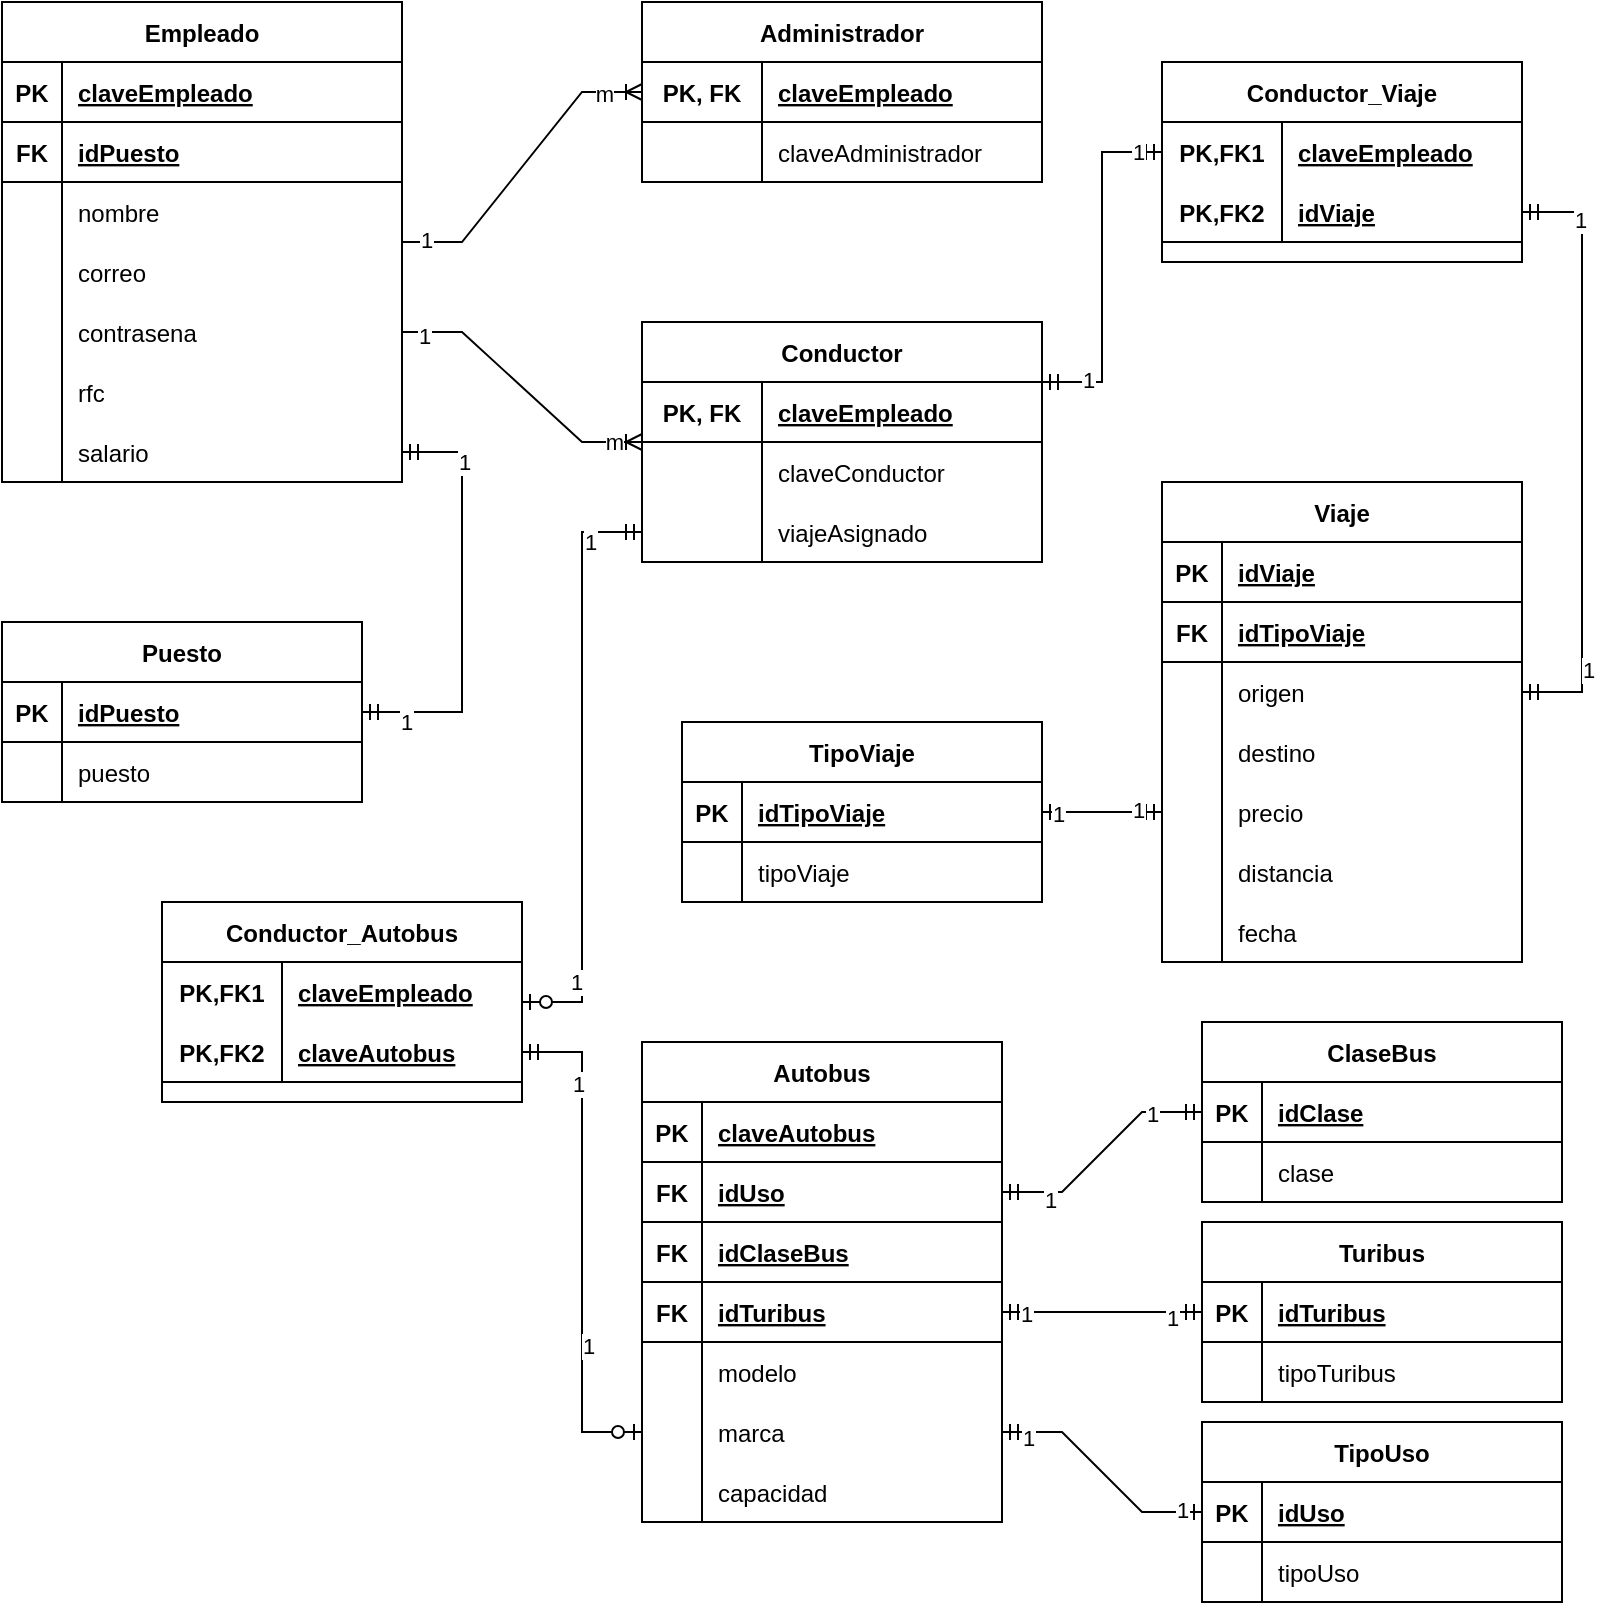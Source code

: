 <mxfile version="20.0.4" type="device"><diagram id="Hcio_1d9Vo3ngIQ4Q7dQ" name="Page-1"><mxGraphModel dx="1350" dy="764" grid="1" gridSize="10" guides="1" tooltips="1" connect="1" arrows="1" fold="1" page="1" pageScale="1" pageWidth="850" pageHeight="1100" math="0" shadow="0"><root><mxCell id="0"/><mxCell id="1" parent="0"/><mxCell id="O0yF0z0oFzF3tYefgMcc-1" value="Empleado" style="shape=table;startSize=30;container=1;collapsible=1;childLayout=tableLayout;fixedRows=1;rowLines=0;fontStyle=1;align=center;resizeLast=1;" parent="1" vertex="1"><mxGeometry x="40" y="40" width="200" height="240" as="geometry"/></mxCell><mxCell id="O0yF0z0oFzF3tYefgMcc-2" value="" style="shape=tableRow;horizontal=0;startSize=0;swimlaneHead=0;swimlaneBody=0;fillColor=none;collapsible=0;dropTarget=0;points=[[0,0.5],[1,0.5]];portConstraint=eastwest;top=0;left=0;right=0;bottom=1;" parent="O0yF0z0oFzF3tYefgMcc-1" vertex="1"><mxGeometry y="30" width="200" height="30" as="geometry"/></mxCell><mxCell id="O0yF0z0oFzF3tYefgMcc-3" value="PK" style="shape=partialRectangle;connectable=0;fillColor=none;top=0;left=0;bottom=0;right=0;fontStyle=1;overflow=hidden;" parent="O0yF0z0oFzF3tYefgMcc-2" vertex="1"><mxGeometry width="30" height="30" as="geometry"><mxRectangle width="30" height="30" as="alternateBounds"/></mxGeometry></mxCell><mxCell id="O0yF0z0oFzF3tYefgMcc-4" value="claveEmpleado" style="shape=partialRectangle;connectable=0;fillColor=none;top=0;left=0;bottom=0;right=0;align=left;spacingLeft=6;fontStyle=5;overflow=hidden;" parent="O0yF0z0oFzF3tYefgMcc-2" vertex="1"><mxGeometry x="30" width="170" height="30" as="geometry"><mxRectangle width="170" height="30" as="alternateBounds"/></mxGeometry></mxCell><mxCell id="O0yF0z0oFzF3tYefgMcc-137" value="" style="shape=tableRow;horizontal=0;startSize=0;swimlaneHead=0;swimlaneBody=0;fillColor=none;collapsible=0;dropTarget=0;points=[[0,0.5],[1,0.5]];portConstraint=eastwest;top=0;left=0;right=0;bottom=1;" parent="O0yF0z0oFzF3tYefgMcc-1" vertex="1"><mxGeometry y="60" width="200" height="30" as="geometry"/></mxCell><mxCell id="O0yF0z0oFzF3tYefgMcc-138" value="FK" style="shape=partialRectangle;connectable=0;fillColor=none;top=0;left=0;bottom=0;right=0;fontStyle=1;overflow=hidden;" parent="O0yF0z0oFzF3tYefgMcc-137" vertex="1"><mxGeometry width="30" height="30" as="geometry"><mxRectangle width="30" height="30" as="alternateBounds"/></mxGeometry></mxCell><mxCell id="O0yF0z0oFzF3tYefgMcc-139" value="idPuesto" style="shape=partialRectangle;connectable=0;fillColor=none;top=0;left=0;bottom=0;right=0;align=left;spacingLeft=6;fontStyle=5;overflow=hidden;" parent="O0yF0z0oFzF3tYefgMcc-137" vertex="1"><mxGeometry x="30" width="170" height="30" as="geometry"><mxRectangle width="170" height="30" as="alternateBounds"/></mxGeometry></mxCell><mxCell id="O0yF0z0oFzF3tYefgMcc-5" value="" style="shape=tableRow;horizontal=0;startSize=0;swimlaneHead=0;swimlaneBody=0;fillColor=none;collapsible=0;dropTarget=0;points=[[0,0.5],[1,0.5]];portConstraint=eastwest;top=0;left=0;right=0;bottom=0;" parent="O0yF0z0oFzF3tYefgMcc-1" vertex="1"><mxGeometry y="90" width="200" height="30" as="geometry"/></mxCell><mxCell id="O0yF0z0oFzF3tYefgMcc-6" value="" style="shape=partialRectangle;connectable=0;fillColor=none;top=0;left=0;bottom=0;right=0;editable=1;overflow=hidden;" parent="O0yF0z0oFzF3tYefgMcc-5" vertex="1"><mxGeometry width="30" height="30" as="geometry"><mxRectangle width="30" height="30" as="alternateBounds"/></mxGeometry></mxCell><mxCell id="O0yF0z0oFzF3tYefgMcc-7" value="nombre" style="shape=partialRectangle;connectable=0;fillColor=none;top=0;left=0;bottom=0;right=0;align=left;spacingLeft=6;overflow=hidden;" parent="O0yF0z0oFzF3tYefgMcc-5" vertex="1"><mxGeometry x="30" width="170" height="30" as="geometry"><mxRectangle width="170" height="30" as="alternateBounds"/></mxGeometry></mxCell><mxCell id="O0yF0z0oFzF3tYefgMcc-8" value="" style="shape=tableRow;horizontal=0;startSize=0;swimlaneHead=0;swimlaneBody=0;fillColor=none;collapsible=0;dropTarget=0;points=[[0,0.5],[1,0.5]];portConstraint=eastwest;top=0;left=0;right=0;bottom=0;" parent="O0yF0z0oFzF3tYefgMcc-1" vertex="1"><mxGeometry y="120" width="200" height="30" as="geometry"/></mxCell><mxCell id="O0yF0z0oFzF3tYefgMcc-9" value="" style="shape=partialRectangle;connectable=0;fillColor=none;top=0;left=0;bottom=0;right=0;editable=1;overflow=hidden;" parent="O0yF0z0oFzF3tYefgMcc-8" vertex="1"><mxGeometry width="30" height="30" as="geometry"><mxRectangle width="30" height="30" as="alternateBounds"/></mxGeometry></mxCell><mxCell id="O0yF0z0oFzF3tYefgMcc-10" value="correo" style="shape=partialRectangle;connectable=0;fillColor=none;top=0;left=0;bottom=0;right=0;align=left;spacingLeft=6;overflow=hidden;" parent="O0yF0z0oFzF3tYefgMcc-8" vertex="1"><mxGeometry x="30" width="170" height="30" as="geometry"><mxRectangle width="170" height="30" as="alternateBounds"/></mxGeometry></mxCell><mxCell id="O0yF0z0oFzF3tYefgMcc-11" value="" style="shape=tableRow;horizontal=0;startSize=0;swimlaneHead=0;swimlaneBody=0;fillColor=none;collapsible=0;dropTarget=0;points=[[0,0.5],[1,0.5]];portConstraint=eastwest;top=0;left=0;right=0;bottom=0;" parent="O0yF0z0oFzF3tYefgMcc-1" vertex="1"><mxGeometry y="150" width="200" height="30" as="geometry"/></mxCell><mxCell id="O0yF0z0oFzF3tYefgMcc-12" value="" style="shape=partialRectangle;connectable=0;fillColor=none;top=0;left=0;bottom=0;right=0;editable=1;overflow=hidden;" parent="O0yF0z0oFzF3tYefgMcc-11" vertex="1"><mxGeometry width="30" height="30" as="geometry"><mxRectangle width="30" height="30" as="alternateBounds"/></mxGeometry></mxCell><mxCell id="O0yF0z0oFzF3tYefgMcc-13" value="contrasena" style="shape=partialRectangle;connectable=0;fillColor=none;top=0;left=0;bottom=0;right=0;align=left;spacingLeft=6;overflow=hidden;" parent="O0yF0z0oFzF3tYefgMcc-11" vertex="1"><mxGeometry x="30" width="170" height="30" as="geometry"><mxRectangle width="170" height="30" as="alternateBounds"/></mxGeometry></mxCell><mxCell id="O0yF0z0oFzF3tYefgMcc-14" value="" style="shape=tableRow;horizontal=0;startSize=0;swimlaneHead=0;swimlaneBody=0;fillColor=none;collapsible=0;dropTarget=0;points=[[0,0.5],[1,0.5]];portConstraint=eastwest;top=0;left=0;right=0;bottom=0;" parent="O0yF0z0oFzF3tYefgMcc-1" vertex="1"><mxGeometry y="180" width="200" height="30" as="geometry"/></mxCell><mxCell id="O0yF0z0oFzF3tYefgMcc-15" value="" style="shape=partialRectangle;connectable=0;fillColor=none;top=0;left=0;bottom=0;right=0;editable=1;overflow=hidden;" parent="O0yF0z0oFzF3tYefgMcc-14" vertex="1"><mxGeometry width="30" height="30" as="geometry"><mxRectangle width="30" height="30" as="alternateBounds"/></mxGeometry></mxCell><mxCell id="O0yF0z0oFzF3tYefgMcc-16" value="rfc" style="shape=partialRectangle;connectable=0;fillColor=none;top=0;left=0;bottom=0;right=0;align=left;spacingLeft=6;overflow=hidden;" parent="O0yF0z0oFzF3tYefgMcc-14" vertex="1"><mxGeometry x="30" width="170" height="30" as="geometry"><mxRectangle width="170" height="30" as="alternateBounds"/></mxGeometry></mxCell><mxCell id="O0yF0z0oFzF3tYefgMcc-17" value="" style="shape=tableRow;horizontal=0;startSize=0;swimlaneHead=0;swimlaneBody=0;fillColor=none;collapsible=0;dropTarget=0;points=[[0,0.5],[1,0.5]];portConstraint=eastwest;top=0;left=0;right=0;bottom=0;" parent="O0yF0z0oFzF3tYefgMcc-1" vertex="1"><mxGeometry y="210" width="200" height="30" as="geometry"/></mxCell><mxCell id="O0yF0z0oFzF3tYefgMcc-18" value="" style="shape=partialRectangle;connectable=0;fillColor=none;top=0;left=0;bottom=0;right=0;editable=1;overflow=hidden;" parent="O0yF0z0oFzF3tYefgMcc-17" vertex="1"><mxGeometry width="30" height="30" as="geometry"><mxRectangle width="30" height="30" as="alternateBounds"/></mxGeometry></mxCell><mxCell id="O0yF0z0oFzF3tYefgMcc-19" value="salario" style="shape=partialRectangle;connectable=0;fillColor=none;top=0;left=0;bottom=0;right=0;align=left;spacingLeft=6;overflow=hidden;" parent="O0yF0z0oFzF3tYefgMcc-17" vertex="1"><mxGeometry x="30" width="170" height="30" as="geometry"><mxRectangle width="170" height="30" as="alternateBounds"/></mxGeometry></mxCell><mxCell id="O0yF0z0oFzF3tYefgMcc-23" value="Conductor" style="shape=table;startSize=30;container=1;collapsible=1;childLayout=tableLayout;fixedRows=1;rowLines=0;fontStyle=1;align=center;resizeLast=1;" parent="1" vertex="1"><mxGeometry x="360" y="200" width="200" height="120" as="geometry"/></mxCell><mxCell id="O0yF0z0oFzF3tYefgMcc-67" value="" style="shape=tableRow;horizontal=0;startSize=0;swimlaneHead=0;swimlaneBody=0;fillColor=none;collapsible=0;dropTarget=0;points=[[0,0.5],[1,0.5]];portConstraint=eastwest;top=0;left=0;right=0;bottom=1;" parent="O0yF0z0oFzF3tYefgMcc-23" vertex="1"><mxGeometry y="30" width="200" height="30" as="geometry"/></mxCell><mxCell id="O0yF0z0oFzF3tYefgMcc-68" value="PK, FK" style="shape=partialRectangle;connectable=0;fillColor=none;top=0;left=0;bottom=0;right=0;fontStyle=1;overflow=hidden;" parent="O0yF0z0oFzF3tYefgMcc-67" vertex="1"><mxGeometry width="60" height="30" as="geometry"><mxRectangle width="60" height="30" as="alternateBounds"/></mxGeometry></mxCell><mxCell id="O0yF0z0oFzF3tYefgMcc-69" value="claveEmpleado" style="shape=partialRectangle;connectable=0;fillColor=none;top=0;left=0;bottom=0;right=0;align=left;spacingLeft=6;fontStyle=5;overflow=hidden;" parent="O0yF0z0oFzF3tYefgMcc-67" vertex="1"><mxGeometry x="60" width="140" height="30" as="geometry"><mxRectangle width="140" height="30" as="alternateBounds"/></mxGeometry></mxCell><mxCell id="O0yF0z0oFzF3tYefgMcc-42" value="" style="shape=tableRow;horizontal=0;startSize=0;swimlaneHead=0;swimlaneBody=0;fillColor=none;collapsible=0;dropTarget=0;points=[[0,0.5],[1,0.5]];portConstraint=eastwest;top=0;left=0;right=0;bottom=0;" parent="O0yF0z0oFzF3tYefgMcc-23" vertex="1"><mxGeometry y="60" width="200" height="30" as="geometry"/></mxCell><mxCell id="O0yF0z0oFzF3tYefgMcc-43" value="" style="shape=partialRectangle;connectable=0;fillColor=none;top=0;left=0;bottom=0;right=0;editable=1;overflow=hidden;" parent="O0yF0z0oFzF3tYefgMcc-42" vertex="1"><mxGeometry width="60" height="30" as="geometry"><mxRectangle width="60" height="30" as="alternateBounds"/></mxGeometry></mxCell><mxCell id="O0yF0z0oFzF3tYefgMcc-44" value="claveConductor" style="shape=partialRectangle;connectable=0;fillColor=none;top=0;left=0;bottom=0;right=0;align=left;spacingLeft=6;overflow=hidden;" parent="O0yF0z0oFzF3tYefgMcc-42" vertex="1"><mxGeometry x="60" width="140" height="30" as="geometry"><mxRectangle width="140" height="30" as="alternateBounds"/></mxGeometry></mxCell><mxCell id="O0yF0z0oFzF3tYefgMcc-39" value="" style="shape=tableRow;horizontal=0;startSize=0;swimlaneHead=0;swimlaneBody=0;fillColor=none;collapsible=0;dropTarget=0;points=[[0,0.5],[1,0.5]];portConstraint=eastwest;top=0;left=0;right=0;bottom=0;" parent="O0yF0z0oFzF3tYefgMcc-23" vertex="1"><mxGeometry y="90" width="200" height="30" as="geometry"/></mxCell><mxCell id="O0yF0z0oFzF3tYefgMcc-40" value="" style="shape=partialRectangle;connectable=0;fillColor=none;top=0;left=0;bottom=0;right=0;editable=1;overflow=hidden;" parent="O0yF0z0oFzF3tYefgMcc-39" vertex="1"><mxGeometry width="60" height="30" as="geometry"><mxRectangle width="60" height="30" as="alternateBounds"/></mxGeometry></mxCell><mxCell id="O0yF0z0oFzF3tYefgMcc-41" value="viajeAsignado" style="shape=partialRectangle;connectable=0;fillColor=none;top=0;left=0;bottom=0;right=0;align=left;spacingLeft=6;overflow=hidden;" parent="O0yF0z0oFzF3tYefgMcc-39" vertex="1"><mxGeometry x="60" width="140" height="30" as="geometry"><mxRectangle width="140" height="30" as="alternateBounds"/></mxGeometry></mxCell><mxCell id="O0yF0z0oFzF3tYefgMcc-45" value="Autobus" style="shape=table;startSize=30;container=1;collapsible=1;childLayout=tableLayout;fixedRows=1;rowLines=0;fontStyle=1;align=center;resizeLast=1;" parent="1" vertex="1"><mxGeometry x="360" y="560" width="180" height="240" as="geometry"/></mxCell><mxCell id="O0yF0z0oFzF3tYefgMcc-46" value="" style="shape=tableRow;horizontal=0;startSize=0;swimlaneHead=0;swimlaneBody=0;fillColor=none;collapsible=0;dropTarget=0;points=[[0,0.5],[1,0.5]];portConstraint=eastwest;top=0;left=0;right=0;bottom=1;" parent="O0yF0z0oFzF3tYefgMcc-45" vertex="1"><mxGeometry y="30" width="180" height="30" as="geometry"/></mxCell><mxCell id="O0yF0z0oFzF3tYefgMcc-47" value="PK" style="shape=partialRectangle;connectable=0;fillColor=none;top=0;left=0;bottom=0;right=0;fontStyle=1;overflow=hidden;" parent="O0yF0z0oFzF3tYefgMcc-46" vertex="1"><mxGeometry width="30" height="30" as="geometry"><mxRectangle width="30" height="30" as="alternateBounds"/></mxGeometry></mxCell><mxCell id="O0yF0z0oFzF3tYefgMcc-48" value="claveAutobus" style="shape=partialRectangle;connectable=0;fillColor=none;top=0;left=0;bottom=0;right=0;align=left;spacingLeft=6;fontStyle=5;overflow=hidden;" parent="O0yF0z0oFzF3tYefgMcc-46" vertex="1"><mxGeometry x="30" width="150" height="30" as="geometry"><mxRectangle width="150" height="30" as="alternateBounds"/></mxGeometry></mxCell><mxCell id="O0yF0z0oFzF3tYefgMcc-197" value="" style="shape=tableRow;horizontal=0;startSize=0;swimlaneHead=0;swimlaneBody=0;fillColor=none;collapsible=0;dropTarget=0;points=[[0,0.5],[1,0.5]];portConstraint=eastwest;top=0;left=0;right=0;bottom=1;" parent="O0yF0z0oFzF3tYefgMcc-45" vertex="1"><mxGeometry y="60" width="180" height="30" as="geometry"/></mxCell><mxCell id="O0yF0z0oFzF3tYefgMcc-198" value="FK" style="shape=partialRectangle;connectable=0;fillColor=none;top=0;left=0;bottom=0;right=0;fontStyle=1;overflow=hidden;" parent="O0yF0z0oFzF3tYefgMcc-197" vertex="1"><mxGeometry width="30" height="30" as="geometry"><mxRectangle width="30" height="30" as="alternateBounds"/></mxGeometry></mxCell><mxCell id="O0yF0z0oFzF3tYefgMcc-199" value="idUso" style="shape=partialRectangle;connectable=0;fillColor=none;top=0;left=0;bottom=0;right=0;align=left;spacingLeft=6;fontStyle=5;overflow=hidden;" parent="O0yF0z0oFzF3tYefgMcc-197" vertex="1"><mxGeometry x="30" width="150" height="30" as="geometry"><mxRectangle width="150" height="30" as="alternateBounds"/></mxGeometry></mxCell><mxCell id="O0yF0z0oFzF3tYefgMcc-177" value="" style="shape=tableRow;horizontal=0;startSize=0;swimlaneHead=0;swimlaneBody=0;fillColor=none;collapsible=0;dropTarget=0;points=[[0,0.5],[1,0.5]];portConstraint=eastwest;top=0;left=0;right=0;bottom=1;" parent="O0yF0z0oFzF3tYefgMcc-45" vertex="1"><mxGeometry y="90" width="180" height="30" as="geometry"/></mxCell><mxCell id="O0yF0z0oFzF3tYefgMcc-178" value="FK" style="shape=partialRectangle;connectable=0;fillColor=none;top=0;left=0;bottom=0;right=0;fontStyle=1;overflow=hidden;" parent="O0yF0z0oFzF3tYefgMcc-177" vertex="1"><mxGeometry width="30" height="30" as="geometry"><mxRectangle width="30" height="30" as="alternateBounds"/></mxGeometry></mxCell><mxCell id="O0yF0z0oFzF3tYefgMcc-179" value="idClaseBus" style="shape=partialRectangle;connectable=0;fillColor=none;top=0;left=0;bottom=0;right=0;align=left;spacingLeft=6;fontStyle=5;overflow=hidden;" parent="O0yF0z0oFzF3tYefgMcc-177" vertex="1"><mxGeometry x="30" width="150" height="30" as="geometry"><mxRectangle width="150" height="30" as="alternateBounds"/></mxGeometry></mxCell><mxCell id="O0yF0z0oFzF3tYefgMcc-200" value="" style="shape=tableRow;horizontal=0;startSize=0;swimlaneHead=0;swimlaneBody=0;fillColor=none;collapsible=0;dropTarget=0;points=[[0,0.5],[1,0.5]];portConstraint=eastwest;top=0;left=0;right=0;bottom=1;" parent="O0yF0z0oFzF3tYefgMcc-45" vertex="1"><mxGeometry y="120" width="180" height="30" as="geometry"/></mxCell><mxCell id="O0yF0z0oFzF3tYefgMcc-201" value="FK" style="shape=partialRectangle;connectable=0;fillColor=none;top=0;left=0;bottom=0;right=0;fontStyle=1;overflow=hidden;" parent="O0yF0z0oFzF3tYefgMcc-200" vertex="1"><mxGeometry width="30" height="30" as="geometry"><mxRectangle width="30" height="30" as="alternateBounds"/></mxGeometry></mxCell><mxCell id="O0yF0z0oFzF3tYefgMcc-202" value="idTuribus" style="shape=partialRectangle;connectable=0;fillColor=none;top=0;left=0;bottom=0;right=0;align=left;spacingLeft=6;fontStyle=5;overflow=hidden;" parent="O0yF0z0oFzF3tYefgMcc-200" vertex="1"><mxGeometry x="30" width="150" height="30" as="geometry"><mxRectangle width="150" height="30" as="alternateBounds"/></mxGeometry></mxCell><mxCell id="O0yF0z0oFzF3tYefgMcc-49" value="" style="shape=tableRow;horizontal=0;startSize=0;swimlaneHead=0;swimlaneBody=0;fillColor=none;collapsible=0;dropTarget=0;points=[[0,0.5],[1,0.5]];portConstraint=eastwest;top=0;left=0;right=0;bottom=0;" parent="O0yF0z0oFzF3tYefgMcc-45" vertex="1"><mxGeometry y="150" width="180" height="30" as="geometry"/></mxCell><mxCell id="O0yF0z0oFzF3tYefgMcc-50" value="" style="shape=partialRectangle;connectable=0;fillColor=none;top=0;left=0;bottom=0;right=0;editable=1;overflow=hidden;" parent="O0yF0z0oFzF3tYefgMcc-49" vertex="1"><mxGeometry width="30" height="30" as="geometry"><mxRectangle width="30" height="30" as="alternateBounds"/></mxGeometry></mxCell><mxCell id="O0yF0z0oFzF3tYefgMcc-51" value="modelo" style="shape=partialRectangle;connectable=0;fillColor=none;top=0;left=0;bottom=0;right=0;align=left;spacingLeft=6;overflow=hidden;" parent="O0yF0z0oFzF3tYefgMcc-49" vertex="1"><mxGeometry x="30" width="150" height="30" as="geometry"><mxRectangle width="150" height="30" as="alternateBounds"/></mxGeometry></mxCell><mxCell id="O0yF0z0oFzF3tYefgMcc-52" value="" style="shape=tableRow;horizontal=0;startSize=0;swimlaneHead=0;swimlaneBody=0;fillColor=none;collapsible=0;dropTarget=0;points=[[0,0.5],[1,0.5]];portConstraint=eastwest;top=0;left=0;right=0;bottom=0;" parent="O0yF0z0oFzF3tYefgMcc-45" vertex="1"><mxGeometry y="180" width="180" height="30" as="geometry"/></mxCell><mxCell id="O0yF0z0oFzF3tYefgMcc-53" value="    " style="shape=partialRectangle;connectable=0;fillColor=none;top=0;left=0;bottom=0;right=0;editable=1;overflow=hidden;" parent="O0yF0z0oFzF3tYefgMcc-52" vertex="1"><mxGeometry width="30" height="30" as="geometry"><mxRectangle width="30" height="30" as="alternateBounds"/></mxGeometry></mxCell><mxCell id="O0yF0z0oFzF3tYefgMcc-54" value="marca" style="shape=partialRectangle;connectable=0;fillColor=none;top=0;left=0;bottom=0;right=0;align=left;spacingLeft=6;overflow=hidden;" parent="O0yF0z0oFzF3tYefgMcc-52" vertex="1"><mxGeometry x="30" width="150" height="30" as="geometry"><mxRectangle width="150" height="30" as="alternateBounds"/></mxGeometry></mxCell><mxCell id="O0yF0z0oFzF3tYefgMcc-55" value="" style="shape=tableRow;horizontal=0;startSize=0;swimlaneHead=0;swimlaneBody=0;fillColor=none;collapsible=0;dropTarget=0;points=[[0,0.5],[1,0.5]];portConstraint=eastwest;top=0;left=0;right=0;bottom=0;" parent="O0yF0z0oFzF3tYefgMcc-45" vertex="1"><mxGeometry y="210" width="180" height="30" as="geometry"/></mxCell><mxCell id="O0yF0z0oFzF3tYefgMcc-56" value="" style="shape=partialRectangle;connectable=0;fillColor=none;top=0;left=0;bottom=0;right=0;editable=1;overflow=hidden;" parent="O0yF0z0oFzF3tYefgMcc-55" vertex="1"><mxGeometry width="30" height="30" as="geometry"><mxRectangle width="30" height="30" as="alternateBounds"/></mxGeometry></mxCell><mxCell id="O0yF0z0oFzF3tYefgMcc-57" value="capacidad" style="shape=partialRectangle;connectable=0;fillColor=none;top=0;left=0;bottom=0;right=0;align=left;spacingLeft=6;overflow=hidden;" parent="O0yF0z0oFzF3tYefgMcc-55" vertex="1"><mxGeometry x="30" width="150" height="30" as="geometry"><mxRectangle width="150" height="30" as="alternateBounds"/></mxGeometry></mxCell><mxCell id="O0yF0z0oFzF3tYefgMcc-70" value="Administrador" style="shape=table;startSize=30;container=1;collapsible=1;childLayout=tableLayout;fixedRows=1;rowLines=0;fontStyle=1;align=center;resizeLast=1;" parent="1" vertex="1"><mxGeometry x="360" y="40" width="200" height="90" as="geometry"/></mxCell><mxCell id="O0yF0z0oFzF3tYefgMcc-71" value="" style="shape=tableRow;horizontal=0;startSize=0;swimlaneHead=0;swimlaneBody=0;fillColor=none;collapsible=0;dropTarget=0;points=[[0,0.5],[1,0.5]];portConstraint=eastwest;top=0;left=0;right=0;bottom=1;" parent="O0yF0z0oFzF3tYefgMcc-70" vertex="1"><mxGeometry y="30" width="200" height="30" as="geometry"/></mxCell><mxCell id="O0yF0z0oFzF3tYefgMcc-72" value="PK, FK" style="shape=partialRectangle;connectable=0;fillColor=none;top=0;left=0;bottom=0;right=0;fontStyle=1;overflow=hidden;" parent="O0yF0z0oFzF3tYefgMcc-71" vertex="1"><mxGeometry width="60" height="30" as="geometry"><mxRectangle width="60" height="30" as="alternateBounds"/></mxGeometry></mxCell><mxCell id="O0yF0z0oFzF3tYefgMcc-73" value="claveEmpleado" style="shape=partialRectangle;connectable=0;fillColor=none;top=0;left=0;bottom=0;right=0;align=left;spacingLeft=6;fontStyle=5;overflow=hidden;" parent="O0yF0z0oFzF3tYefgMcc-71" vertex="1"><mxGeometry x="60" width="140" height="30" as="geometry"><mxRectangle width="140" height="30" as="alternateBounds"/></mxGeometry></mxCell><mxCell id="O0yF0z0oFzF3tYefgMcc-74" value="" style="shape=tableRow;horizontal=0;startSize=0;swimlaneHead=0;swimlaneBody=0;fillColor=none;collapsible=0;dropTarget=0;points=[[0,0.5],[1,0.5]];portConstraint=eastwest;top=0;left=0;right=0;bottom=0;" parent="O0yF0z0oFzF3tYefgMcc-70" vertex="1"><mxGeometry y="60" width="200" height="30" as="geometry"/></mxCell><mxCell id="O0yF0z0oFzF3tYefgMcc-75" value="" style="shape=partialRectangle;connectable=0;fillColor=none;top=0;left=0;bottom=0;right=0;editable=1;overflow=hidden;" parent="O0yF0z0oFzF3tYefgMcc-74" vertex="1"><mxGeometry width="60" height="30" as="geometry"><mxRectangle width="60" height="30" as="alternateBounds"/></mxGeometry></mxCell><mxCell id="O0yF0z0oFzF3tYefgMcc-76" value="claveAdministrador" style="shape=partialRectangle;connectable=0;fillColor=none;top=0;left=0;bottom=0;right=0;align=left;spacingLeft=6;overflow=hidden;" parent="O0yF0z0oFzF3tYefgMcc-74" vertex="1"><mxGeometry x="60" width="140" height="30" as="geometry"><mxRectangle width="140" height="30" as="alternateBounds"/></mxGeometry></mxCell><mxCell id="O0yF0z0oFzF3tYefgMcc-83" value="" style="edgeStyle=entityRelationEdgeStyle;fontSize=12;html=1;endArrow=ERoneToMany;rounded=0;" parent="1" source="O0yF0z0oFzF3tYefgMcc-1" target="O0yF0z0oFzF3tYefgMcc-70" edge="1"><mxGeometry width="100" height="100" relative="1" as="geometry"><mxPoint x="370" y="450" as="sourcePoint"/><mxPoint x="470" y="350" as="targetPoint"/></mxGeometry></mxCell><mxCell id="O0yF0z0oFzF3tYefgMcc-86" value="m" style="edgeLabel;html=1;align=center;verticalAlign=middle;resizable=0;points=[];" parent="O0yF0z0oFzF3tYefgMcc-83" vertex="1" connectable="0"><mxGeometry x="0.756" y="-1" relative="1" as="geometry"><mxPoint as="offset"/></mxGeometry></mxCell><mxCell id="O0yF0z0oFzF3tYefgMcc-91" value="1" style="edgeLabel;html=1;align=center;verticalAlign=middle;resizable=0;points=[];" parent="O0yF0z0oFzF3tYefgMcc-83" vertex="1" connectable="0"><mxGeometry x="-0.846" y="1" relative="1" as="geometry"><mxPoint as="offset"/></mxGeometry></mxCell><mxCell id="O0yF0z0oFzF3tYefgMcc-84" value="" style="edgeStyle=entityRelationEdgeStyle;fontSize=12;html=1;endArrow=ERoneToMany;rounded=0;exitX=1;exitY=0.5;exitDx=0;exitDy=0;" parent="1" source="O0yF0z0oFzF3tYefgMcc-11" target="O0yF0z0oFzF3tYefgMcc-23" edge="1"><mxGeometry width="100" height="100" relative="1" as="geometry"><mxPoint x="370" y="450" as="sourcePoint"/><mxPoint x="470" y="350" as="targetPoint"/></mxGeometry></mxCell><mxCell id="O0yF0z0oFzF3tYefgMcc-85" value="&lt;div&gt;1&lt;/div&gt;" style="edgeLabel;html=1;align=center;verticalAlign=middle;resizable=0;points=[];" parent="O0yF0z0oFzF3tYefgMcc-84" vertex="1" connectable="0"><mxGeometry x="-0.842" y="-2" relative="1" as="geometry"><mxPoint as="offset"/></mxGeometry></mxCell><mxCell id="O0yF0z0oFzF3tYefgMcc-87" value="m" style="edgeLabel;html=1;align=center;verticalAlign=middle;resizable=0;points=[];" parent="O0yF0z0oFzF3tYefgMcc-84" vertex="1" connectable="0"><mxGeometry x="0.622" relative="1" as="geometry"><mxPoint x="13" as="offset"/></mxGeometry></mxCell><mxCell id="O0yF0z0oFzF3tYefgMcc-92" value="Viaje" style="shape=table;startSize=30;container=1;collapsible=1;childLayout=tableLayout;fixedRows=1;rowLines=0;fontStyle=1;align=center;resizeLast=1;" parent="1" vertex="1"><mxGeometry x="620" y="280" width="180" height="240" as="geometry"/></mxCell><mxCell id="O0yF0z0oFzF3tYefgMcc-93" value="" style="shape=tableRow;horizontal=0;startSize=0;swimlaneHead=0;swimlaneBody=0;fillColor=none;collapsible=0;dropTarget=0;points=[[0,0.5],[1,0.5]];portConstraint=eastwest;top=0;left=0;right=0;bottom=1;" parent="O0yF0z0oFzF3tYefgMcc-92" vertex="1"><mxGeometry y="30" width="180" height="30" as="geometry"/></mxCell><mxCell id="O0yF0z0oFzF3tYefgMcc-94" value="PK" style="shape=partialRectangle;connectable=0;fillColor=none;top=0;left=0;bottom=0;right=0;fontStyle=1;overflow=hidden;" parent="O0yF0z0oFzF3tYefgMcc-93" vertex="1"><mxGeometry width="30" height="30" as="geometry"><mxRectangle width="30" height="30" as="alternateBounds"/></mxGeometry></mxCell><mxCell id="O0yF0z0oFzF3tYefgMcc-95" value="idViaje" style="shape=partialRectangle;connectable=0;fillColor=none;top=0;left=0;bottom=0;right=0;align=left;spacingLeft=6;fontStyle=5;overflow=hidden;" parent="O0yF0z0oFzF3tYefgMcc-93" vertex="1"><mxGeometry x="30" width="150" height="30" as="geometry"><mxRectangle width="150" height="30" as="alternateBounds"/></mxGeometry></mxCell><mxCell id="HfiO9t2aCSrHUAUL5hqZ-1" value="" style="shape=tableRow;horizontal=0;startSize=0;swimlaneHead=0;swimlaneBody=0;fillColor=none;collapsible=0;dropTarget=0;points=[[0,0.5],[1,0.5]];portConstraint=eastwest;top=0;left=0;right=0;bottom=1;" parent="O0yF0z0oFzF3tYefgMcc-92" vertex="1"><mxGeometry y="60" width="180" height="30" as="geometry"/></mxCell><mxCell id="HfiO9t2aCSrHUAUL5hqZ-2" value="FK" style="shape=partialRectangle;connectable=0;fillColor=none;top=0;left=0;bottom=0;right=0;fontStyle=1;overflow=hidden;" parent="HfiO9t2aCSrHUAUL5hqZ-1" vertex="1"><mxGeometry width="30" height="30" as="geometry"><mxRectangle width="30" height="30" as="alternateBounds"/></mxGeometry></mxCell><mxCell id="HfiO9t2aCSrHUAUL5hqZ-3" value="idTipoViaje" style="shape=partialRectangle;connectable=0;fillColor=none;top=0;left=0;bottom=0;right=0;align=left;spacingLeft=6;fontStyle=5;overflow=hidden;" parent="HfiO9t2aCSrHUAUL5hqZ-1" vertex="1"><mxGeometry x="30" width="150" height="30" as="geometry"><mxRectangle width="150" height="30" as="alternateBounds"/></mxGeometry></mxCell><mxCell id="O0yF0z0oFzF3tYefgMcc-96" value="" style="shape=tableRow;horizontal=0;startSize=0;swimlaneHead=0;swimlaneBody=0;fillColor=none;collapsible=0;dropTarget=0;points=[[0,0.5],[1,0.5]];portConstraint=eastwest;top=0;left=0;right=0;bottom=0;" parent="O0yF0z0oFzF3tYefgMcc-92" vertex="1"><mxGeometry y="90" width="180" height="30" as="geometry"/></mxCell><mxCell id="O0yF0z0oFzF3tYefgMcc-97" value="" style="shape=partialRectangle;connectable=0;fillColor=none;top=0;left=0;bottom=0;right=0;editable=1;overflow=hidden;" parent="O0yF0z0oFzF3tYefgMcc-96" vertex="1"><mxGeometry width="30" height="30" as="geometry"><mxRectangle width="30" height="30" as="alternateBounds"/></mxGeometry></mxCell><mxCell id="O0yF0z0oFzF3tYefgMcc-98" value="origen" style="shape=partialRectangle;connectable=0;fillColor=none;top=0;left=0;bottom=0;right=0;align=left;spacingLeft=6;overflow=hidden;" parent="O0yF0z0oFzF3tYefgMcc-96" vertex="1"><mxGeometry x="30" width="150" height="30" as="geometry"><mxRectangle width="150" height="30" as="alternateBounds"/></mxGeometry></mxCell><mxCell id="O0yF0z0oFzF3tYefgMcc-99" value="" style="shape=tableRow;horizontal=0;startSize=0;swimlaneHead=0;swimlaneBody=0;fillColor=none;collapsible=0;dropTarget=0;points=[[0,0.5],[1,0.5]];portConstraint=eastwest;top=0;left=0;right=0;bottom=0;" parent="O0yF0z0oFzF3tYefgMcc-92" vertex="1"><mxGeometry y="120" width="180" height="30" as="geometry"/></mxCell><mxCell id="O0yF0z0oFzF3tYefgMcc-100" value="" style="shape=partialRectangle;connectable=0;fillColor=none;top=0;left=0;bottom=0;right=0;editable=1;overflow=hidden;" parent="O0yF0z0oFzF3tYefgMcc-99" vertex="1"><mxGeometry width="30" height="30" as="geometry"><mxRectangle width="30" height="30" as="alternateBounds"/></mxGeometry></mxCell><mxCell id="O0yF0z0oFzF3tYefgMcc-101" value="destino" style="shape=partialRectangle;connectable=0;fillColor=none;top=0;left=0;bottom=0;right=0;align=left;spacingLeft=6;overflow=hidden;" parent="O0yF0z0oFzF3tYefgMcc-99" vertex="1"><mxGeometry x="30" width="150" height="30" as="geometry"><mxRectangle width="150" height="30" as="alternateBounds"/></mxGeometry></mxCell><mxCell id="O0yF0z0oFzF3tYefgMcc-102" value="" style="shape=tableRow;horizontal=0;startSize=0;swimlaneHead=0;swimlaneBody=0;fillColor=none;collapsible=0;dropTarget=0;points=[[0,0.5],[1,0.5]];portConstraint=eastwest;top=0;left=0;right=0;bottom=0;" parent="O0yF0z0oFzF3tYefgMcc-92" vertex="1"><mxGeometry y="150" width="180" height="30" as="geometry"/></mxCell><mxCell id="O0yF0z0oFzF3tYefgMcc-103" value="" style="shape=partialRectangle;connectable=0;fillColor=none;top=0;left=0;bottom=0;right=0;editable=1;overflow=hidden;" parent="O0yF0z0oFzF3tYefgMcc-102" vertex="1"><mxGeometry width="30" height="30" as="geometry"><mxRectangle width="30" height="30" as="alternateBounds"/></mxGeometry></mxCell><mxCell id="O0yF0z0oFzF3tYefgMcc-104" value="precio" style="shape=partialRectangle;connectable=0;fillColor=none;top=0;left=0;bottom=0;right=0;align=left;spacingLeft=6;overflow=hidden;" parent="O0yF0z0oFzF3tYefgMcc-102" vertex="1"><mxGeometry x="30" width="150" height="30" as="geometry"><mxRectangle width="150" height="30" as="alternateBounds"/></mxGeometry></mxCell><mxCell id="O0yF0z0oFzF3tYefgMcc-105" value="" style="shape=tableRow;horizontal=0;startSize=0;swimlaneHead=0;swimlaneBody=0;fillColor=none;collapsible=0;dropTarget=0;points=[[0,0.5],[1,0.5]];portConstraint=eastwest;top=0;left=0;right=0;bottom=0;" parent="O0yF0z0oFzF3tYefgMcc-92" vertex="1"><mxGeometry y="180" width="180" height="30" as="geometry"/></mxCell><mxCell id="O0yF0z0oFzF3tYefgMcc-106" value="" style="shape=partialRectangle;connectable=0;fillColor=none;top=0;left=0;bottom=0;right=0;editable=1;overflow=hidden;" parent="O0yF0z0oFzF3tYefgMcc-105" vertex="1"><mxGeometry width="30" height="30" as="geometry"><mxRectangle width="30" height="30" as="alternateBounds"/></mxGeometry></mxCell><mxCell id="O0yF0z0oFzF3tYefgMcc-107" value="distancia" style="shape=partialRectangle;connectable=0;fillColor=none;top=0;left=0;bottom=0;right=0;align=left;spacingLeft=6;overflow=hidden;" parent="O0yF0z0oFzF3tYefgMcc-105" vertex="1"><mxGeometry x="30" width="150" height="30" as="geometry"><mxRectangle width="150" height="30" as="alternateBounds"/></mxGeometry></mxCell><mxCell id="O0yF0z0oFzF3tYefgMcc-108" value="" style="shape=tableRow;horizontal=0;startSize=0;swimlaneHead=0;swimlaneBody=0;fillColor=none;collapsible=0;dropTarget=0;points=[[0,0.5],[1,0.5]];portConstraint=eastwest;top=0;left=0;right=0;bottom=0;" parent="O0yF0z0oFzF3tYefgMcc-92" vertex="1"><mxGeometry y="210" width="180" height="30" as="geometry"/></mxCell><mxCell id="O0yF0z0oFzF3tYefgMcc-109" value="" style="shape=partialRectangle;connectable=0;fillColor=none;top=0;left=0;bottom=0;right=0;editable=1;overflow=hidden;" parent="O0yF0z0oFzF3tYefgMcc-108" vertex="1"><mxGeometry width="30" height="30" as="geometry"><mxRectangle width="30" height="30" as="alternateBounds"/></mxGeometry></mxCell><mxCell id="O0yF0z0oFzF3tYefgMcc-110" value="fecha" style="shape=partialRectangle;connectable=0;fillColor=none;top=0;left=0;bottom=0;right=0;align=left;spacingLeft=6;overflow=hidden;" parent="O0yF0z0oFzF3tYefgMcc-108" vertex="1"><mxGeometry x="30" width="150" height="30" as="geometry"><mxRectangle width="150" height="30" as="alternateBounds"/></mxGeometry></mxCell><mxCell id="O0yF0z0oFzF3tYefgMcc-120" value="Conductor_Autobus" style="shape=table;startSize=30;container=1;collapsible=1;childLayout=tableLayout;fixedRows=1;rowLines=0;fontStyle=1;align=center;resizeLast=1;" parent="1" vertex="1"><mxGeometry x="120" y="490" width="180" height="100" as="geometry"/></mxCell><mxCell id="O0yF0z0oFzF3tYefgMcc-121" value="" style="shape=tableRow;horizontal=0;startSize=0;swimlaneHead=0;swimlaneBody=0;fillColor=none;collapsible=0;dropTarget=0;points=[[0,0.5],[1,0.5]];portConstraint=eastwest;top=0;left=0;right=0;bottom=0;" parent="O0yF0z0oFzF3tYefgMcc-120" vertex="1"><mxGeometry y="30" width="180" height="30" as="geometry"/></mxCell><mxCell id="O0yF0z0oFzF3tYefgMcc-122" value="PK,FK1" style="shape=partialRectangle;connectable=0;fillColor=none;top=0;left=0;bottom=0;right=0;fontStyle=1;overflow=hidden;" parent="O0yF0z0oFzF3tYefgMcc-121" vertex="1"><mxGeometry width="60" height="30" as="geometry"><mxRectangle width="60" height="30" as="alternateBounds"/></mxGeometry></mxCell><mxCell id="O0yF0z0oFzF3tYefgMcc-123" value="claveEmpleado" style="shape=partialRectangle;connectable=0;fillColor=none;top=0;left=0;bottom=0;right=0;align=left;spacingLeft=6;fontStyle=5;overflow=hidden;" parent="O0yF0z0oFzF3tYefgMcc-121" vertex="1"><mxGeometry x="60" width="120" height="30" as="geometry"><mxRectangle width="120" height="30" as="alternateBounds"/></mxGeometry></mxCell><mxCell id="O0yF0z0oFzF3tYefgMcc-124" value="" style="shape=tableRow;horizontal=0;startSize=0;swimlaneHead=0;swimlaneBody=0;fillColor=none;collapsible=0;dropTarget=0;points=[[0,0.5],[1,0.5]];portConstraint=eastwest;top=0;left=0;right=0;bottom=1;" parent="O0yF0z0oFzF3tYefgMcc-120" vertex="1"><mxGeometry y="60" width="180" height="30" as="geometry"/></mxCell><mxCell id="O0yF0z0oFzF3tYefgMcc-125" value="PK,FK2" style="shape=partialRectangle;connectable=0;fillColor=none;top=0;left=0;bottom=0;right=0;fontStyle=1;overflow=hidden;" parent="O0yF0z0oFzF3tYefgMcc-124" vertex="1"><mxGeometry width="60" height="30" as="geometry"><mxRectangle width="60" height="30" as="alternateBounds"/></mxGeometry></mxCell><mxCell id="O0yF0z0oFzF3tYefgMcc-126" value="claveAutobus" style="shape=partialRectangle;connectable=0;fillColor=none;top=0;left=0;bottom=0;right=0;align=left;spacingLeft=6;fontStyle=5;overflow=hidden;" parent="O0yF0z0oFzF3tYefgMcc-124" vertex="1"><mxGeometry x="60" width="120" height="30" as="geometry"><mxRectangle width="120" height="30" as="alternateBounds"/></mxGeometry></mxCell><mxCell id="O0yF0z0oFzF3tYefgMcc-135" value="" style="edgeStyle=entityRelationEdgeStyle;fontSize=12;html=1;endArrow=ERzeroToOne;startArrow=ERmandOne;rounded=0;exitX=0;exitY=0.5;exitDx=0;exitDy=0;entryX=1;entryY=0.5;entryDx=0;entryDy=0;" parent="1" source="O0yF0z0oFzF3tYefgMcc-39" target="O0yF0z0oFzF3tYefgMcc-120" edge="1"><mxGeometry width="100" height="100" relative="1" as="geometry"><mxPoint x="360" y="335" as="sourcePoint"/><mxPoint x="210" y="330" as="targetPoint"/></mxGeometry></mxCell><mxCell id="O0yF0z0oFzF3tYefgMcc-157" value="1" style="edgeLabel;html=1;align=center;verticalAlign=middle;resizable=0;points=[];" parent="O0yF0z0oFzF3tYefgMcc-135" vertex="1" connectable="0"><mxGeometry x="-0.763" y="4" relative="1" as="geometry"><mxPoint as="offset"/></mxGeometry></mxCell><mxCell id="O0yF0z0oFzF3tYefgMcc-158" value="1" style="edgeLabel;html=1;align=center;verticalAlign=middle;resizable=0;points=[];" parent="O0yF0z0oFzF3tYefgMcc-135" vertex="1" connectable="0"><mxGeometry x="0.729" y="-3" relative="1" as="geometry"><mxPoint as="offset"/></mxGeometry></mxCell><mxCell id="O0yF0z0oFzF3tYefgMcc-136" value="" style="edgeStyle=entityRelationEdgeStyle;fontSize=12;html=1;endArrow=ERzeroToOne;startArrow=ERmandOne;rounded=0;exitX=1;exitY=0.75;exitDx=0;exitDy=0;entryX=0;entryY=0.5;entryDx=0;entryDy=0;" parent="1" source="O0yF0z0oFzF3tYefgMcc-120" target="O0yF0z0oFzF3tYefgMcc-52" edge="1"><mxGeometry width="100" height="100" relative="1" as="geometry"><mxPoint x="380" y="570" as="sourcePoint"/><mxPoint x="480" y="470" as="targetPoint"/></mxGeometry></mxCell><mxCell id="O0yF0z0oFzF3tYefgMcc-159" value="1" style="edgeLabel;html=1;align=center;verticalAlign=middle;resizable=0;points=[];" parent="O0yF0z0oFzF3tYefgMcc-136" vertex="1" connectable="0"><mxGeometry x="-0.636" y="-2" relative="1" as="geometry"><mxPoint as="offset"/></mxGeometry></mxCell><mxCell id="O0yF0z0oFzF3tYefgMcc-160" value="1" style="edgeLabel;html=1;align=center;verticalAlign=middle;resizable=0;points=[];" parent="O0yF0z0oFzF3tYefgMcc-136" vertex="1" connectable="0"><mxGeometry x="0.411" y="3" relative="1" as="geometry"><mxPoint as="offset"/></mxGeometry></mxCell><mxCell id="O0yF0z0oFzF3tYefgMcc-140" value="Puesto" style="shape=table;startSize=30;container=1;collapsible=1;childLayout=tableLayout;fixedRows=1;rowLines=0;fontStyle=1;align=center;resizeLast=1;" parent="1" vertex="1"><mxGeometry x="40" y="350" width="180" height="90" as="geometry"/></mxCell><mxCell id="O0yF0z0oFzF3tYefgMcc-141" value="" style="shape=tableRow;horizontal=0;startSize=0;swimlaneHead=0;swimlaneBody=0;fillColor=none;collapsible=0;dropTarget=0;points=[[0,0.5],[1,0.5]];portConstraint=eastwest;top=0;left=0;right=0;bottom=1;" parent="O0yF0z0oFzF3tYefgMcc-140" vertex="1"><mxGeometry y="30" width="180" height="30" as="geometry"/></mxCell><mxCell id="O0yF0z0oFzF3tYefgMcc-142" value="PK" style="shape=partialRectangle;connectable=0;fillColor=none;top=0;left=0;bottom=0;right=0;fontStyle=1;overflow=hidden;" parent="O0yF0z0oFzF3tYefgMcc-141" vertex="1"><mxGeometry width="30" height="30" as="geometry"><mxRectangle width="30" height="30" as="alternateBounds"/></mxGeometry></mxCell><mxCell id="O0yF0z0oFzF3tYefgMcc-143" value="idPuesto" style="shape=partialRectangle;connectable=0;fillColor=none;top=0;left=0;bottom=0;right=0;align=left;spacingLeft=6;fontStyle=5;overflow=hidden;" parent="O0yF0z0oFzF3tYefgMcc-141" vertex="1"><mxGeometry x="30" width="150" height="30" as="geometry"><mxRectangle width="150" height="30" as="alternateBounds"/></mxGeometry></mxCell><mxCell id="O0yF0z0oFzF3tYefgMcc-150" value="" style="shape=tableRow;horizontal=0;startSize=0;swimlaneHead=0;swimlaneBody=0;fillColor=none;collapsible=0;dropTarget=0;points=[[0,0.5],[1,0.5]];portConstraint=eastwest;top=0;left=0;right=0;bottom=0;" parent="O0yF0z0oFzF3tYefgMcc-140" vertex="1"><mxGeometry y="60" width="180" height="30" as="geometry"/></mxCell><mxCell id="O0yF0z0oFzF3tYefgMcc-151" value="" style="shape=partialRectangle;connectable=0;fillColor=none;top=0;left=0;bottom=0;right=0;editable=1;overflow=hidden;" parent="O0yF0z0oFzF3tYefgMcc-150" vertex="1"><mxGeometry width="30" height="30" as="geometry"><mxRectangle width="30" height="30" as="alternateBounds"/></mxGeometry></mxCell><mxCell id="O0yF0z0oFzF3tYefgMcc-152" value="puesto" style="shape=partialRectangle;connectable=0;fillColor=none;top=0;left=0;bottom=0;right=0;align=left;spacingLeft=6;overflow=hidden;" parent="O0yF0z0oFzF3tYefgMcc-150" vertex="1"><mxGeometry x="30" width="150" height="30" as="geometry"><mxRectangle width="150" height="30" as="alternateBounds"/></mxGeometry></mxCell><mxCell id="O0yF0z0oFzF3tYefgMcc-154" value="" style="edgeStyle=entityRelationEdgeStyle;fontSize=12;html=1;endArrow=ERmandOne;startArrow=ERmandOne;rounded=0;entryX=1;entryY=0.5;entryDx=0;entryDy=0;" parent="1" target="O0yF0z0oFzF3tYefgMcc-141" edge="1"><mxGeometry width="100" height="100" relative="1" as="geometry"><mxPoint x="240" y="265" as="sourcePoint"/><mxPoint x="470" y="350" as="targetPoint"/></mxGeometry></mxCell><mxCell id="O0yF0z0oFzF3tYefgMcc-155" value="1" style="edgeLabel;html=1;align=center;verticalAlign=middle;resizable=0;points=[];" parent="O0yF0z0oFzF3tYefgMcc-154" vertex="1" connectable="0"><mxGeometry x="-0.667" y="1" relative="1" as="geometry"><mxPoint as="offset"/></mxGeometry></mxCell><mxCell id="O0yF0z0oFzF3tYefgMcc-156" value="1" style="edgeLabel;html=1;align=center;verticalAlign=middle;resizable=0;points=[];" parent="O0yF0z0oFzF3tYefgMcc-154" vertex="1" connectable="0"><mxGeometry x="0.79" y="5" relative="1" as="geometry"><mxPoint as="offset"/></mxGeometry></mxCell><mxCell id="O0yF0z0oFzF3tYefgMcc-161" value="ClaseBus" style="shape=table;startSize=30;container=1;collapsible=1;childLayout=tableLayout;fixedRows=1;rowLines=0;fontStyle=1;align=center;resizeLast=1;" parent="1" vertex="1"><mxGeometry x="640" y="550" width="180" height="90" as="geometry"/></mxCell><mxCell id="O0yF0z0oFzF3tYefgMcc-162" value="" style="shape=tableRow;horizontal=0;startSize=0;swimlaneHead=0;swimlaneBody=0;fillColor=none;collapsible=0;dropTarget=0;points=[[0,0.5],[1,0.5]];portConstraint=eastwest;top=0;left=0;right=0;bottom=1;" parent="O0yF0z0oFzF3tYefgMcc-161" vertex="1"><mxGeometry y="30" width="180" height="30" as="geometry"/></mxCell><mxCell id="O0yF0z0oFzF3tYefgMcc-163" value="PK" style="shape=partialRectangle;connectable=0;fillColor=none;top=0;left=0;bottom=0;right=0;fontStyle=1;overflow=hidden;" parent="O0yF0z0oFzF3tYefgMcc-162" vertex="1"><mxGeometry width="30" height="30" as="geometry"><mxRectangle width="30" height="30" as="alternateBounds"/></mxGeometry></mxCell><mxCell id="O0yF0z0oFzF3tYefgMcc-164" value="idClase" style="shape=partialRectangle;connectable=0;fillColor=none;top=0;left=0;bottom=0;right=0;align=left;spacingLeft=6;fontStyle=5;overflow=hidden;" parent="O0yF0z0oFzF3tYefgMcc-162" vertex="1"><mxGeometry x="30" width="150" height="30" as="geometry"><mxRectangle width="150" height="30" as="alternateBounds"/></mxGeometry></mxCell><mxCell id="O0yF0z0oFzF3tYefgMcc-165" value="" style="shape=tableRow;horizontal=0;startSize=0;swimlaneHead=0;swimlaneBody=0;fillColor=none;collapsible=0;dropTarget=0;points=[[0,0.5],[1,0.5]];portConstraint=eastwest;top=0;left=0;right=0;bottom=0;" parent="O0yF0z0oFzF3tYefgMcc-161" vertex="1"><mxGeometry y="60" width="180" height="30" as="geometry"/></mxCell><mxCell id="O0yF0z0oFzF3tYefgMcc-166" value="" style="shape=partialRectangle;connectable=0;fillColor=none;top=0;left=0;bottom=0;right=0;editable=1;overflow=hidden;" parent="O0yF0z0oFzF3tYefgMcc-165" vertex="1"><mxGeometry width="30" height="30" as="geometry"><mxRectangle width="30" height="30" as="alternateBounds"/></mxGeometry></mxCell><mxCell id="O0yF0z0oFzF3tYefgMcc-167" value="clase" style="shape=partialRectangle;connectable=0;fillColor=none;top=0;left=0;bottom=0;right=0;align=left;spacingLeft=6;overflow=hidden;" parent="O0yF0z0oFzF3tYefgMcc-165" vertex="1"><mxGeometry x="30" width="150" height="30" as="geometry"><mxRectangle width="150" height="30" as="alternateBounds"/></mxGeometry></mxCell><mxCell id="O0yF0z0oFzF3tYefgMcc-180" value="" style="edgeStyle=entityRelationEdgeStyle;fontSize=12;html=1;endArrow=ERmandOne;startArrow=ERmandOne;rounded=0;entryX=0;entryY=0.5;entryDx=0;entryDy=0;exitX=1;exitY=0.5;exitDx=0;exitDy=0;" parent="1" source="O0yF0z0oFzF3tYefgMcc-197" target="O0yF0z0oFzF3tYefgMcc-162" edge="1"><mxGeometry width="100" height="100" relative="1" as="geometry"><mxPoint x="370" y="630" as="sourcePoint"/><mxPoint x="470" y="530" as="targetPoint"/></mxGeometry></mxCell><mxCell id="O0yF0z0oFzF3tYefgMcc-181" value="1" style="edgeLabel;html=1;align=center;verticalAlign=middle;resizable=0;points=[];" parent="O0yF0z0oFzF3tYefgMcc-180" vertex="1" connectable="0"><mxGeometry x="-0.6" y="-4" relative="1" as="geometry"><mxPoint as="offset"/></mxGeometry></mxCell><mxCell id="O0yF0z0oFzF3tYefgMcc-182" value="1" style="edgeLabel;html=1;align=center;verticalAlign=middle;resizable=0;points=[];" parent="O0yF0z0oFzF3tYefgMcc-180" vertex="1" connectable="0"><mxGeometry x="0.567" y="-1" relative="1" as="geometry"><mxPoint as="offset"/></mxGeometry></mxCell><mxCell id="O0yF0z0oFzF3tYefgMcc-183" value="Turibus" style="shape=table;startSize=30;container=1;collapsible=1;childLayout=tableLayout;fixedRows=1;rowLines=0;fontStyle=1;align=center;resizeLast=1;" parent="1" vertex="1"><mxGeometry x="640" y="650" width="180" height="90" as="geometry"/></mxCell><mxCell id="O0yF0z0oFzF3tYefgMcc-184" value="" style="shape=tableRow;horizontal=0;startSize=0;swimlaneHead=0;swimlaneBody=0;fillColor=none;collapsible=0;dropTarget=0;points=[[0,0.5],[1,0.5]];portConstraint=eastwest;top=0;left=0;right=0;bottom=1;" parent="O0yF0z0oFzF3tYefgMcc-183" vertex="1"><mxGeometry y="30" width="180" height="30" as="geometry"/></mxCell><mxCell id="O0yF0z0oFzF3tYefgMcc-185" value="PK" style="shape=partialRectangle;connectable=0;fillColor=none;top=0;left=0;bottom=0;right=0;fontStyle=1;overflow=hidden;" parent="O0yF0z0oFzF3tYefgMcc-184" vertex="1"><mxGeometry width="30" height="30" as="geometry"><mxRectangle width="30" height="30" as="alternateBounds"/></mxGeometry></mxCell><mxCell id="O0yF0z0oFzF3tYefgMcc-186" value="idTuribus" style="shape=partialRectangle;connectable=0;fillColor=none;top=0;left=0;bottom=0;right=0;align=left;spacingLeft=6;fontStyle=5;overflow=hidden;" parent="O0yF0z0oFzF3tYefgMcc-184" vertex="1"><mxGeometry x="30" width="150" height="30" as="geometry"><mxRectangle width="150" height="30" as="alternateBounds"/></mxGeometry></mxCell><mxCell id="O0yF0z0oFzF3tYefgMcc-187" value="" style="shape=tableRow;horizontal=0;startSize=0;swimlaneHead=0;swimlaneBody=0;fillColor=none;collapsible=0;dropTarget=0;points=[[0,0.5],[1,0.5]];portConstraint=eastwest;top=0;left=0;right=0;bottom=0;" parent="O0yF0z0oFzF3tYefgMcc-183" vertex="1"><mxGeometry y="60" width="180" height="30" as="geometry"/></mxCell><mxCell id="O0yF0z0oFzF3tYefgMcc-188" value="" style="shape=partialRectangle;connectable=0;fillColor=none;top=0;left=0;bottom=0;right=0;editable=1;overflow=hidden;" parent="O0yF0z0oFzF3tYefgMcc-187" vertex="1"><mxGeometry width="30" height="30" as="geometry"><mxRectangle width="30" height="30" as="alternateBounds"/></mxGeometry></mxCell><mxCell id="O0yF0z0oFzF3tYefgMcc-189" value="tipoTuribus" style="shape=partialRectangle;connectable=0;fillColor=none;top=0;left=0;bottom=0;right=0;align=left;spacingLeft=6;overflow=hidden;" parent="O0yF0z0oFzF3tYefgMcc-187" vertex="1"><mxGeometry x="30" width="150" height="30" as="geometry"><mxRectangle width="150" height="30" as="alternateBounds"/></mxGeometry></mxCell><mxCell id="O0yF0z0oFzF3tYefgMcc-196" value="" style="edgeStyle=entityRelationEdgeStyle;fontSize=12;html=1;endArrow=ERmandOne;startArrow=ERmandOne;rounded=0;entryX=0;entryY=0.5;entryDx=0;entryDy=0;exitX=1;exitY=0.5;exitDx=0;exitDy=0;" parent="1" source="O0yF0z0oFzF3tYefgMcc-200" target="O0yF0z0oFzF3tYefgMcc-184" edge="1"><mxGeometry width="100" height="100" relative="1" as="geometry"><mxPoint x="370" y="630" as="sourcePoint"/><mxPoint x="470" y="530" as="targetPoint"/></mxGeometry></mxCell><mxCell id="O0yF0z0oFzF3tYefgMcc-203" value="1" style="edgeLabel;html=1;align=center;verticalAlign=middle;resizable=0;points=[];" parent="O0yF0z0oFzF3tYefgMcc-196" vertex="1" connectable="0"><mxGeometry x="-0.756" y="-1" relative="1" as="geometry"><mxPoint as="offset"/></mxGeometry></mxCell><mxCell id="O0yF0z0oFzF3tYefgMcc-204" value="1" style="edgeLabel;html=1;align=center;verticalAlign=middle;resizable=0;points=[];" parent="O0yF0z0oFzF3tYefgMcc-196" vertex="1" connectable="0"><mxGeometry x="0.689" y="-3" relative="1" as="geometry"><mxPoint as="offset"/></mxGeometry></mxCell><mxCell id="O0yF0z0oFzF3tYefgMcc-205" value="TipoUso" style="shape=table;startSize=30;container=1;collapsible=1;childLayout=tableLayout;fixedRows=1;rowLines=0;fontStyle=1;align=center;resizeLast=1;" parent="1" vertex="1"><mxGeometry x="640" y="750" width="180" height="90" as="geometry"/></mxCell><mxCell id="O0yF0z0oFzF3tYefgMcc-206" value="" style="shape=tableRow;horizontal=0;startSize=0;swimlaneHead=0;swimlaneBody=0;fillColor=none;collapsible=0;dropTarget=0;points=[[0,0.5],[1,0.5]];portConstraint=eastwest;top=0;left=0;right=0;bottom=1;" parent="O0yF0z0oFzF3tYefgMcc-205" vertex="1"><mxGeometry y="30" width="180" height="30" as="geometry"/></mxCell><mxCell id="O0yF0z0oFzF3tYefgMcc-207" value="PK" style="shape=partialRectangle;connectable=0;fillColor=none;top=0;left=0;bottom=0;right=0;fontStyle=1;overflow=hidden;" parent="O0yF0z0oFzF3tYefgMcc-206" vertex="1"><mxGeometry width="30" height="30" as="geometry"><mxRectangle width="30" height="30" as="alternateBounds"/></mxGeometry></mxCell><mxCell id="O0yF0z0oFzF3tYefgMcc-208" value="idUso" style="shape=partialRectangle;connectable=0;fillColor=none;top=0;left=0;bottom=0;right=0;align=left;spacingLeft=6;fontStyle=5;overflow=hidden;" parent="O0yF0z0oFzF3tYefgMcc-206" vertex="1"><mxGeometry x="30" width="150" height="30" as="geometry"><mxRectangle width="150" height="30" as="alternateBounds"/></mxGeometry></mxCell><mxCell id="O0yF0z0oFzF3tYefgMcc-209" value="" style="shape=tableRow;horizontal=0;startSize=0;swimlaneHead=0;swimlaneBody=0;fillColor=none;collapsible=0;dropTarget=0;points=[[0,0.5],[1,0.5]];portConstraint=eastwest;top=0;left=0;right=0;bottom=0;" parent="O0yF0z0oFzF3tYefgMcc-205" vertex="1"><mxGeometry y="60" width="180" height="30" as="geometry"/></mxCell><mxCell id="O0yF0z0oFzF3tYefgMcc-210" value="" style="shape=partialRectangle;connectable=0;fillColor=none;top=0;left=0;bottom=0;right=0;editable=1;overflow=hidden;" parent="O0yF0z0oFzF3tYefgMcc-209" vertex="1"><mxGeometry width="30" height="30" as="geometry"><mxRectangle width="30" height="30" as="alternateBounds"/></mxGeometry></mxCell><mxCell id="O0yF0z0oFzF3tYefgMcc-211" value="tipoUso" style="shape=partialRectangle;connectable=0;fillColor=none;top=0;left=0;bottom=0;right=0;align=left;spacingLeft=6;overflow=hidden;" parent="O0yF0z0oFzF3tYefgMcc-209" vertex="1"><mxGeometry x="30" width="150" height="30" as="geometry"><mxRectangle width="150" height="30" as="alternateBounds"/></mxGeometry></mxCell><mxCell id="O0yF0z0oFzF3tYefgMcc-218" value="" style="edgeStyle=entityRelationEdgeStyle;fontSize=12;html=1;endArrow=ERmandOne;startArrow=ERmandOne;rounded=0;entryX=0;entryY=0.5;entryDx=0;entryDy=0;exitX=1;exitY=0.5;exitDx=0;exitDy=0;" parent="1" source="O0yF0z0oFzF3tYefgMcc-52" target="O0yF0z0oFzF3tYefgMcc-206" edge="1"><mxGeometry width="100" height="100" relative="1" as="geometry"><mxPoint x="370" y="630" as="sourcePoint"/><mxPoint x="470" y="530" as="targetPoint"/></mxGeometry></mxCell><mxCell id="O0yF0z0oFzF3tYefgMcc-219" value="1" style="edgeLabel;html=1;align=center;verticalAlign=middle;resizable=0;points=[];" parent="O0yF0z0oFzF3tYefgMcc-218" vertex="1" connectable="0"><mxGeometry x="-0.786" y="-3" relative="1" as="geometry"><mxPoint as="offset"/></mxGeometry></mxCell><mxCell id="O0yF0z0oFzF3tYefgMcc-220" value="1" style="edgeLabel;html=1;align=center;verticalAlign=middle;resizable=0;points=[];" parent="O0yF0z0oFzF3tYefgMcc-218" vertex="1" connectable="0"><mxGeometry x="0.829" y="1" relative="1" as="geometry"><mxPoint as="offset"/></mxGeometry></mxCell><mxCell id="1r9HkLXVXP77gqBUu3oC-1" value="Conductor_Viaje" style="shape=table;startSize=30;container=1;collapsible=1;childLayout=tableLayout;fixedRows=1;rowLines=0;fontStyle=1;align=center;resizeLast=1;" parent="1" vertex="1"><mxGeometry x="620" y="70" width="180" height="100" as="geometry"/></mxCell><mxCell id="1r9HkLXVXP77gqBUu3oC-2" value="" style="shape=tableRow;horizontal=0;startSize=0;swimlaneHead=0;swimlaneBody=0;fillColor=none;collapsible=0;dropTarget=0;points=[[0,0.5],[1,0.5]];portConstraint=eastwest;top=0;left=0;right=0;bottom=0;" parent="1r9HkLXVXP77gqBUu3oC-1" vertex="1"><mxGeometry y="30" width="180" height="30" as="geometry"/></mxCell><mxCell id="1r9HkLXVXP77gqBUu3oC-3" value="PK,FK1" style="shape=partialRectangle;connectable=0;fillColor=none;top=0;left=0;bottom=0;right=0;fontStyle=1;overflow=hidden;" parent="1r9HkLXVXP77gqBUu3oC-2" vertex="1"><mxGeometry width="60" height="30" as="geometry"><mxRectangle width="60" height="30" as="alternateBounds"/></mxGeometry></mxCell><mxCell id="1r9HkLXVXP77gqBUu3oC-4" value="claveEmpleado" style="shape=partialRectangle;connectable=0;fillColor=none;top=0;left=0;bottom=0;right=0;align=left;spacingLeft=6;fontStyle=5;overflow=hidden;" parent="1r9HkLXVXP77gqBUu3oC-2" vertex="1"><mxGeometry x="60" width="120" height="30" as="geometry"><mxRectangle width="120" height="30" as="alternateBounds"/></mxGeometry></mxCell><mxCell id="1r9HkLXVXP77gqBUu3oC-5" value="" style="shape=tableRow;horizontal=0;startSize=0;swimlaneHead=0;swimlaneBody=0;fillColor=none;collapsible=0;dropTarget=0;points=[[0,0.5],[1,0.5]];portConstraint=eastwest;top=0;left=0;right=0;bottom=1;" parent="1r9HkLXVXP77gqBUu3oC-1" vertex="1"><mxGeometry y="60" width="180" height="30" as="geometry"/></mxCell><mxCell id="1r9HkLXVXP77gqBUu3oC-6" value="PK,FK2" style="shape=partialRectangle;connectable=0;fillColor=none;top=0;left=0;bottom=0;right=0;fontStyle=1;overflow=hidden;" parent="1r9HkLXVXP77gqBUu3oC-5" vertex="1"><mxGeometry width="60" height="30" as="geometry"><mxRectangle width="60" height="30" as="alternateBounds"/></mxGeometry></mxCell><mxCell id="1r9HkLXVXP77gqBUu3oC-7" value="idViaje" style="shape=partialRectangle;connectable=0;fillColor=none;top=0;left=0;bottom=0;right=0;align=left;spacingLeft=6;fontStyle=5;overflow=hidden;" parent="1r9HkLXVXP77gqBUu3oC-5" vertex="1"><mxGeometry x="60" width="120" height="30" as="geometry"><mxRectangle width="120" height="30" as="alternateBounds"/></mxGeometry></mxCell><mxCell id="1r9HkLXVXP77gqBUu3oC-8" value="" style="edgeStyle=entityRelationEdgeStyle;fontSize=12;html=1;endArrow=ERmandOne;startArrow=ERmandOne;rounded=0;entryX=0;entryY=0.5;entryDx=0;entryDy=0;exitX=1;exitY=0.25;exitDx=0;exitDy=0;" parent="1" source="O0yF0z0oFzF3tYefgMcc-23" target="1r9HkLXVXP77gqBUu3oC-2" edge="1"><mxGeometry width="100" height="100" relative="1" as="geometry"><mxPoint x="370" y="420" as="sourcePoint"/><mxPoint x="470" y="320" as="targetPoint"/></mxGeometry></mxCell><mxCell id="1r9HkLXVXP77gqBUu3oC-9" value="&lt;div&gt;1&lt;/div&gt;" style="edgeLabel;html=1;align=center;verticalAlign=middle;resizable=0;points=[];" parent="1r9HkLXVXP77gqBUu3oC-8" vertex="1" connectable="0"><mxGeometry x="0.865" relative="1" as="geometry"><mxPoint as="offset"/></mxGeometry></mxCell><mxCell id="1r9HkLXVXP77gqBUu3oC-10" value="1" style="edgeLabel;html=1;align=center;verticalAlign=middle;resizable=0;points=[];" parent="1r9HkLXVXP77gqBUu3oC-8" vertex="1" connectable="0"><mxGeometry x="-0.741" y="2" relative="1" as="geometry"><mxPoint y="1" as="offset"/></mxGeometry></mxCell><mxCell id="1r9HkLXVXP77gqBUu3oC-11" value="" style="edgeStyle=entityRelationEdgeStyle;fontSize=12;html=1;endArrow=ERmandOne;startArrow=ERmandOne;rounded=0;entryX=1;entryY=0.5;entryDx=0;entryDy=0;exitX=1;exitY=0.5;exitDx=0;exitDy=0;" parent="1" source="O0yF0z0oFzF3tYefgMcc-96" target="1r9HkLXVXP77gqBUu3oC-5" edge="1"><mxGeometry width="100" height="100" relative="1" as="geometry"><mxPoint x="830" y="340" as="sourcePoint"/><mxPoint x="470" y="320" as="targetPoint"/></mxGeometry></mxCell><mxCell id="1r9HkLXVXP77gqBUu3oC-12" value="1" style="edgeLabel;html=1;align=center;verticalAlign=middle;resizable=0;points=[];" parent="1r9HkLXVXP77gqBUu3oC-11" vertex="1" connectable="0"><mxGeometry x="0.776" y="1" relative="1" as="geometry"><mxPoint as="offset"/></mxGeometry></mxCell><mxCell id="1r9HkLXVXP77gqBUu3oC-13" value="1" style="edgeLabel;html=1;align=center;verticalAlign=middle;resizable=0;points=[];" parent="1r9HkLXVXP77gqBUu3oC-11" vertex="1" connectable="0"><mxGeometry x="-0.728" y="-3" relative="1" as="geometry"><mxPoint as="offset"/></mxGeometry></mxCell><mxCell id="1r9HkLXVXP77gqBUu3oC-14" value="TipoViaje" style="shape=table;startSize=30;container=1;collapsible=1;childLayout=tableLayout;fixedRows=1;rowLines=0;fontStyle=1;align=center;resizeLast=1;" parent="1" vertex="1"><mxGeometry x="380" y="400" width="180" height="90" as="geometry"/></mxCell><mxCell id="1r9HkLXVXP77gqBUu3oC-15" value="" style="shape=tableRow;horizontal=0;startSize=0;swimlaneHead=0;swimlaneBody=0;fillColor=none;collapsible=0;dropTarget=0;points=[[0,0.5],[1,0.5]];portConstraint=eastwest;top=0;left=0;right=0;bottom=1;" parent="1r9HkLXVXP77gqBUu3oC-14" vertex="1"><mxGeometry y="30" width="180" height="30" as="geometry"/></mxCell><mxCell id="1r9HkLXVXP77gqBUu3oC-16" value="PK" style="shape=partialRectangle;connectable=0;fillColor=none;top=0;left=0;bottom=0;right=0;fontStyle=1;overflow=hidden;" parent="1r9HkLXVXP77gqBUu3oC-15" vertex="1"><mxGeometry width="30" height="30" as="geometry"><mxRectangle width="30" height="30" as="alternateBounds"/></mxGeometry></mxCell><mxCell id="1r9HkLXVXP77gqBUu3oC-17" value="idTipoViaje" style="shape=partialRectangle;connectable=0;fillColor=none;top=0;left=0;bottom=0;right=0;align=left;spacingLeft=6;fontStyle=5;overflow=hidden;" parent="1r9HkLXVXP77gqBUu3oC-15" vertex="1"><mxGeometry x="30" width="150" height="30" as="geometry"><mxRectangle width="150" height="30" as="alternateBounds"/></mxGeometry></mxCell><mxCell id="1r9HkLXVXP77gqBUu3oC-18" value="" style="shape=tableRow;horizontal=0;startSize=0;swimlaneHead=0;swimlaneBody=0;fillColor=none;collapsible=0;dropTarget=0;points=[[0,0.5],[1,0.5]];portConstraint=eastwest;top=0;left=0;right=0;bottom=0;" parent="1r9HkLXVXP77gqBUu3oC-14" vertex="1"><mxGeometry y="60" width="180" height="30" as="geometry"/></mxCell><mxCell id="1r9HkLXVXP77gqBUu3oC-19" value="" style="shape=partialRectangle;connectable=0;fillColor=none;top=0;left=0;bottom=0;right=0;editable=1;overflow=hidden;" parent="1r9HkLXVXP77gqBUu3oC-18" vertex="1"><mxGeometry width="30" height="30" as="geometry"><mxRectangle width="30" height="30" as="alternateBounds"/></mxGeometry></mxCell><mxCell id="1r9HkLXVXP77gqBUu3oC-20" value="tipoViaje" style="shape=partialRectangle;connectable=0;fillColor=none;top=0;left=0;bottom=0;right=0;align=left;spacingLeft=6;overflow=hidden;" parent="1r9HkLXVXP77gqBUu3oC-18" vertex="1"><mxGeometry x="30" width="150" height="30" as="geometry"><mxRectangle width="150" height="30" as="alternateBounds"/></mxGeometry></mxCell><mxCell id="1r9HkLXVXP77gqBUu3oC-21" value="" style="edgeStyle=entityRelationEdgeStyle;fontSize=12;html=1;endArrow=ERmandOne;startArrow=ERmandOne;rounded=0;entryX=0;entryY=0.5;entryDx=0;entryDy=0;exitX=1;exitY=0.5;exitDx=0;exitDy=0;" parent="1" source="1r9HkLXVXP77gqBUu3oC-14" target="O0yF0z0oFzF3tYefgMcc-102" edge="1"><mxGeometry width="100" height="100" relative="1" as="geometry"><mxPoint x="370" y="540" as="sourcePoint"/><mxPoint x="470" y="440" as="targetPoint"/></mxGeometry></mxCell><mxCell id="1r9HkLXVXP77gqBUu3oC-22" value="1" style="edgeLabel;html=1;align=center;verticalAlign=middle;resizable=0;points=[];" parent="1r9HkLXVXP77gqBUu3oC-21" vertex="1" connectable="0"><mxGeometry x="0.578" y="1" relative="1" as="geometry"><mxPoint as="offset"/></mxGeometry></mxCell><mxCell id="1r9HkLXVXP77gqBUu3oC-23" value="1" style="edgeLabel;html=1;align=center;verticalAlign=middle;resizable=0;points=[];" parent="1r9HkLXVXP77gqBUu3oC-21" vertex="1" connectable="0"><mxGeometry x="-0.733" y="-1" relative="1" as="geometry"><mxPoint as="offset"/></mxGeometry></mxCell></root></mxGraphModel></diagram></mxfile>